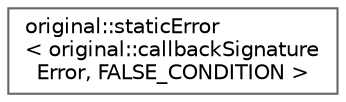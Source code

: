 digraph "Graphical Class Hierarchy"
{
 // LATEX_PDF_SIZE
  bgcolor="transparent";
  edge [fontname=Helvetica,fontsize=10,labelfontname=Helvetica,labelfontsize=10];
  node [fontname=Helvetica,fontsize=10,shape=box,height=0.2,width=0.4];
  rankdir="LR";
  Node0 [id="Node000000",label="original::staticError\l\< original::callbackSignature\lError, FALSE_CONDITION \>",height=0.2,width=0.4,color="grey40", fillcolor="white", style="filled",URL="$classoriginal_1_1static_error.html",tooltip=" "];
}
